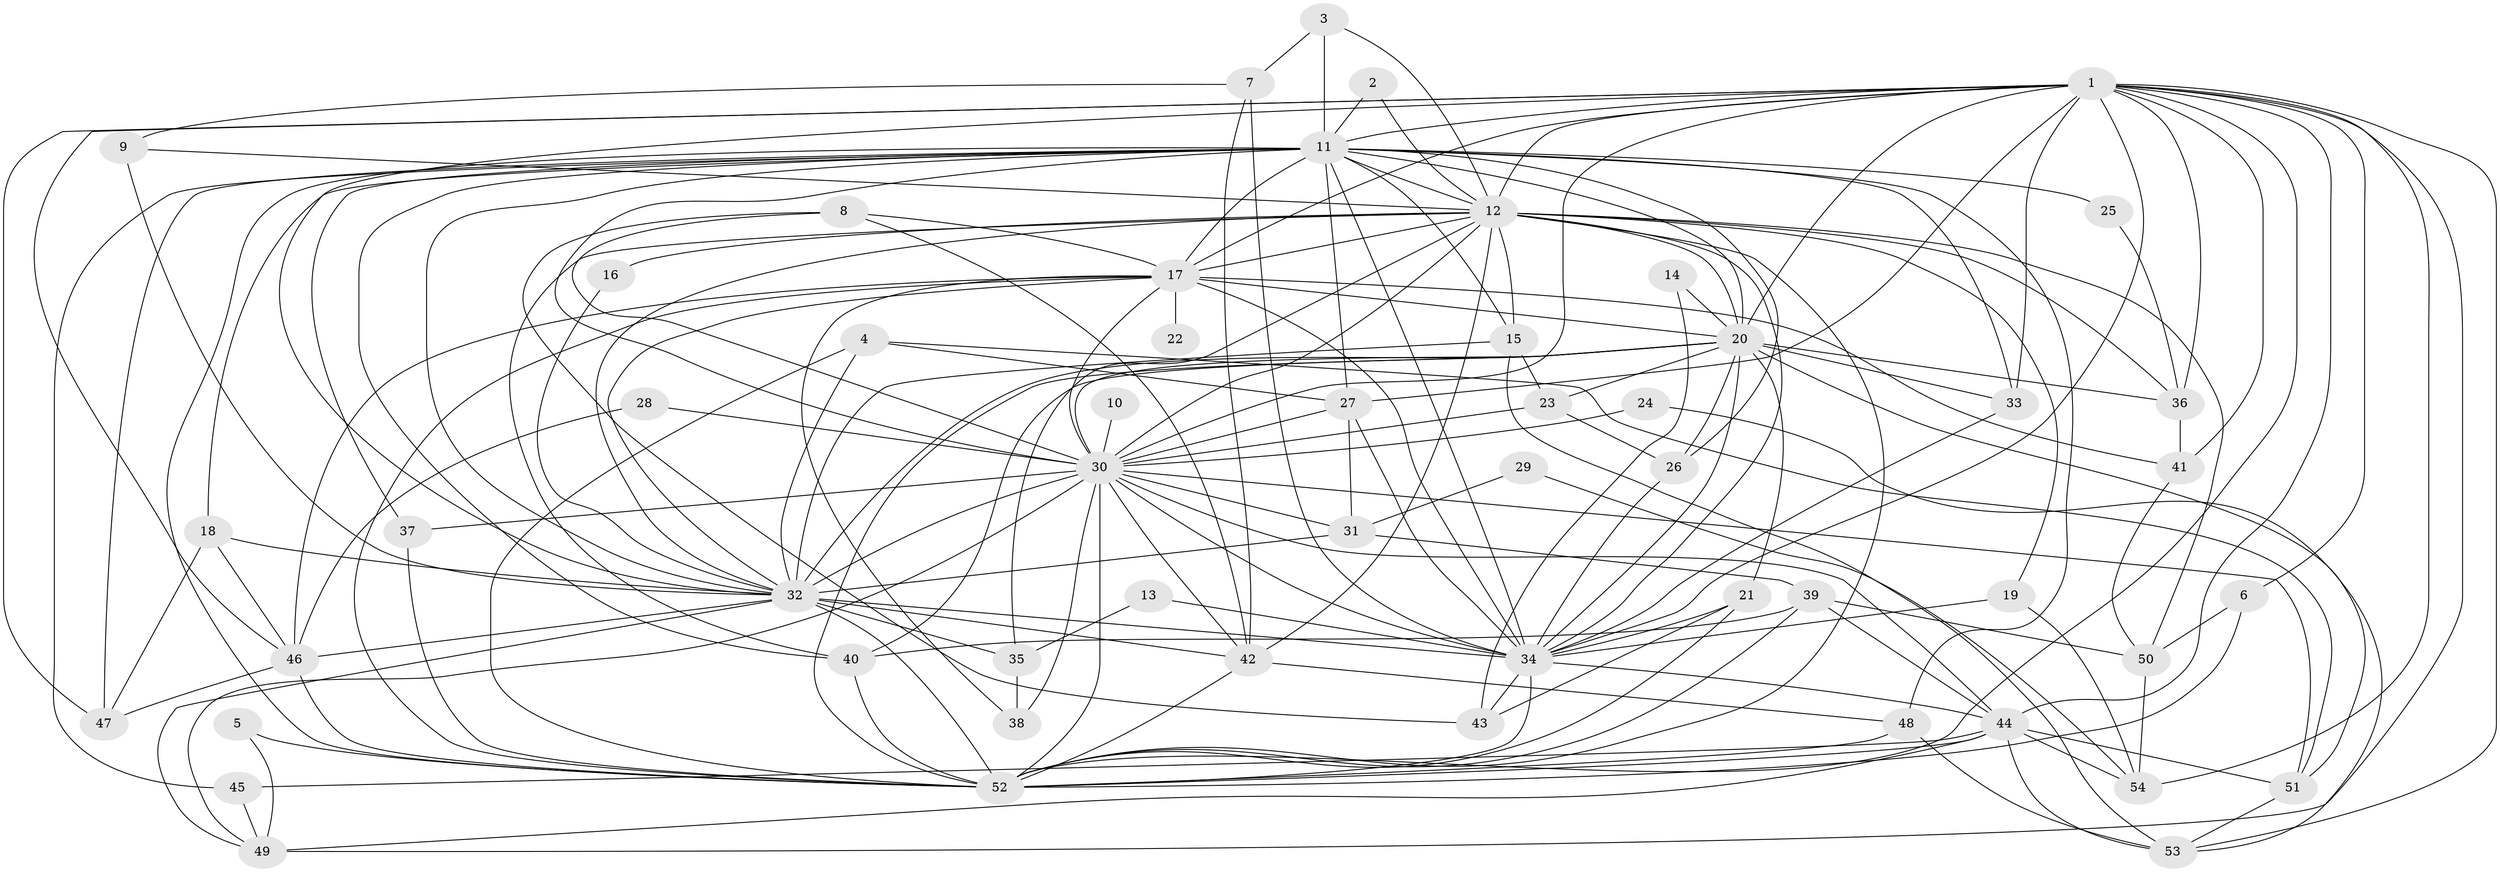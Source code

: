 // original degree distribution, {28: 0.022222222222222223, 25: 0.007407407407407408, 30: 0.007407407407407408, 20: 0.007407407407407408, 17: 0.014814814814814815, 22: 0.007407407407407408, 19: 0.007407407407407408, 8: 0.007407407407407408, 6: 0.022222222222222223, 3: 0.15555555555555556, 7: 0.022222222222222223, 2: 0.5555555555555556, 4: 0.1037037037037037, 5: 0.05925925925925926}
// Generated by graph-tools (version 1.1) at 2025/36/03/04/25 23:36:29]
// undirected, 54 vertices, 169 edges
graph export_dot {
  node [color=gray90,style=filled];
  1;
  2;
  3;
  4;
  5;
  6;
  7;
  8;
  9;
  10;
  11;
  12;
  13;
  14;
  15;
  16;
  17;
  18;
  19;
  20;
  21;
  22;
  23;
  24;
  25;
  26;
  27;
  28;
  29;
  30;
  31;
  32;
  33;
  34;
  35;
  36;
  37;
  38;
  39;
  40;
  41;
  42;
  43;
  44;
  45;
  46;
  47;
  48;
  49;
  50;
  51;
  52;
  53;
  54;
  1 -- 6 [weight=1.0];
  1 -- 11 [weight=1.0];
  1 -- 12 [weight=1.0];
  1 -- 17 [weight=2.0];
  1 -- 20 [weight=2.0];
  1 -- 27 [weight=1.0];
  1 -- 30 [weight=1.0];
  1 -- 32 [weight=1.0];
  1 -- 33 [weight=1.0];
  1 -- 34 [weight=1.0];
  1 -- 36 [weight=1.0];
  1 -- 41 [weight=2.0];
  1 -- 44 [weight=1.0];
  1 -- 46 [weight=1.0];
  1 -- 47 [weight=1.0];
  1 -- 49 [weight=1.0];
  1 -- 52 [weight=2.0];
  1 -- 53 [weight=1.0];
  1 -- 54 [weight=2.0];
  2 -- 11 [weight=1.0];
  2 -- 12 [weight=1.0];
  3 -- 7 [weight=1.0];
  3 -- 11 [weight=1.0];
  3 -- 12 [weight=1.0];
  4 -- 27 [weight=1.0];
  4 -- 32 [weight=1.0];
  4 -- 51 [weight=1.0];
  4 -- 52 [weight=1.0];
  5 -- 49 [weight=1.0];
  5 -- 52 [weight=2.0];
  6 -- 50 [weight=1.0];
  6 -- 52 [weight=1.0];
  7 -- 9 [weight=1.0];
  7 -- 34 [weight=1.0];
  7 -- 42 [weight=1.0];
  8 -- 17 [weight=1.0];
  8 -- 30 [weight=1.0];
  8 -- 42 [weight=1.0];
  8 -- 43 [weight=1.0];
  9 -- 12 [weight=1.0];
  9 -- 32 [weight=1.0];
  10 -- 30 [weight=2.0];
  11 -- 12 [weight=3.0];
  11 -- 15 [weight=1.0];
  11 -- 17 [weight=1.0];
  11 -- 18 [weight=1.0];
  11 -- 20 [weight=2.0];
  11 -- 25 [weight=1.0];
  11 -- 26 [weight=1.0];
  11 -- 27 [weight=1.0];
  11 -- 30 [weight=1.0];
  11 -- 32 [weight=1.0];
  11 -- 33 [weight=1.0];
  11 -- 34 [weight=2.0];
  11 -- 37 [weight=1.0];
  11 -- 40 [weight=1.0];
  11 -- 45 [weight=1.0];
  11 -- 47 [weight=1.0];
  11 -- 48 [weight=1.0];
  11 -- 52 [weight=4.0];
  12 -- 15 [weight=1.0];
  12 -- 16 [weight=1.0];
  12 -- 17 [weight=2.0];
  12 -- 19 [weight=1.0];
  12 -- 20 [weight=1.0];
  12 -- 30 [weight=1.0];
  12 -- 32 [weight=2.0];
  12 -- 34 [weight=2.0];
  12 -- 35 [weight=1.0];
  12 -- 36 [weight=2.0];
  12 -- 40 [weight=1.0];
  12 -- 42 [weight=1.0];
  12 -- 50 [weight=1.0];
  12 -- 52 [weight=4.0];
  13 -- 34 [weight=1.0];
  13 -- 35 [weight=1.0];
  14 -- 20 [weight=1.0];
  14 -- 43 [weight=1.0];
  15 -- 23 [weight=1.0];
  15 -- 32 [weight=2.0];
  15 -- 53 [weight=1.0];
  16 -- 32 [weight=1.0];
  17 -- 20 [weight=1.0];
  17 -- 22 [weight=1.0];
  17 -- 30 [weight=1.0];
  17 -- 32 [weight=1.0];
  17 -- 34 [weight=1.0];
  17 -- 38 [weight=1.0];
  17 -- 41 [weight=1.0];
  17 -- 46 [weight=1.0];
  17 -- 52 [weight=2.0];
  18 -- 32 [weight=2.0];
  18 -- 46 [weight=1.0];
  18 -- 47 [weight=1.0];
  19 -- 34 [weight=1.0];
  19 -- 54 [weight=1.0];
  20 -- 21 [weight=1.0];
  20 -- 23 [weight=1.0];
  20 -- 26 [weight=1.0];
  20 -- 30 [weight=1.0];
  20 -- 32 [weight=2.0];
  20 -- 33 [weight=1.0];
  20 -- 34 [weight=1.0];
  20 -- 36 [weight=1.0];
  20 -- 40 [weight=1.0];
  20 -- 51 [weight=1.0];
  20 -- 52 [weight=2.0];
  21 -- 34 [weight=1.0];
  21 -- 43 [weight=1.0];
  21 -- 52 [weight=1.0];
  23 -- 26 [weight=1.0];
  23 -- 30 [weight=1.0];
  24 -- 30 [weight=1.0];
  24 -- 53 [weight=1.0];
  25 -- 36 [weight=1.0];
  26 -- 34 [weight=1.0];
  27 -- 30 [weight=1.0];
  27 -- 31 [weight=1.0];
  27 -- 34 [weight=1.0];
  28 -- 30 [weight=2.0];
  28 -- 46 [weight=1.0];
  29 -- 31 [weight=1.0];
  29 -- 54 [weight=1.0];
  30 -- 31 [weight=1.0];
  30 -- 32 [weight=2.0];
  30 -- 34 [weight=2.0];
  30 -- 37 [weight=3.0];
  30 -- 38 [weight=1.0];
  30 -- 42 [weight=1.0];
  30 -- 44 [weight=2.0];
  30 -- 49 [weight=1.0];
  30 -- 51 [weight=1.0];
  30 -- 52 [weight=3.0];
  31 -- 32 [weight=1.0];
  31 -- 39 [weight=1.0];
  32 -- 34 [weight=1.0];
  32 -- 35 [weight=3.0];
  32 -- 42 [weight=1.0];
  32 -- 46 [weight=1.0];
  32 -- 49 [weight=1.0];
  32 -- 52 [weight=3.0];
  33 -- 34 [weight=1.0];
  34 -- 43 [weight=2.0];
  34 -- 44 [weight=1.0];
  34 -- 52 [weight=2.0];
  35 -- 38 [weight=1.0];
  36 -- 41 [weight=1.0];
  37 -- 52 [weight=1.0];
  39 -- 40 [weight=1.0];
  39 -- 44 [weight=1.0];
  39 -- 50 [weight=1.0];
  39 -- 52 [weight=1.0];
  40 -- 52 [weight=1.0];
  41 -- 50 [weight=1.0];
  42 -- 48 [weight=2.0];
  42 -- 52 [weight=1.0];
  44 -- 45 [weight=1.0];
  44 -- 49 [weight=1.0];
  44 -- 51 [weight=1.0];
  44 -- 52 [weight=1.0];
  44 -- 53 [weight=1.0];
  44 -- 54 [weight=1.0];
  45 -- 49 [weight=1.0];
  46 -- 47 [weight=1.0];
  46 -- 52 [weight=1.0];
  48 -- 52 [weight=1.0];
  48 -- 53 [weight=1.0];
  50 -- 54 [weight=1.0];
  51 -- 53 [weight=1.0];
}
